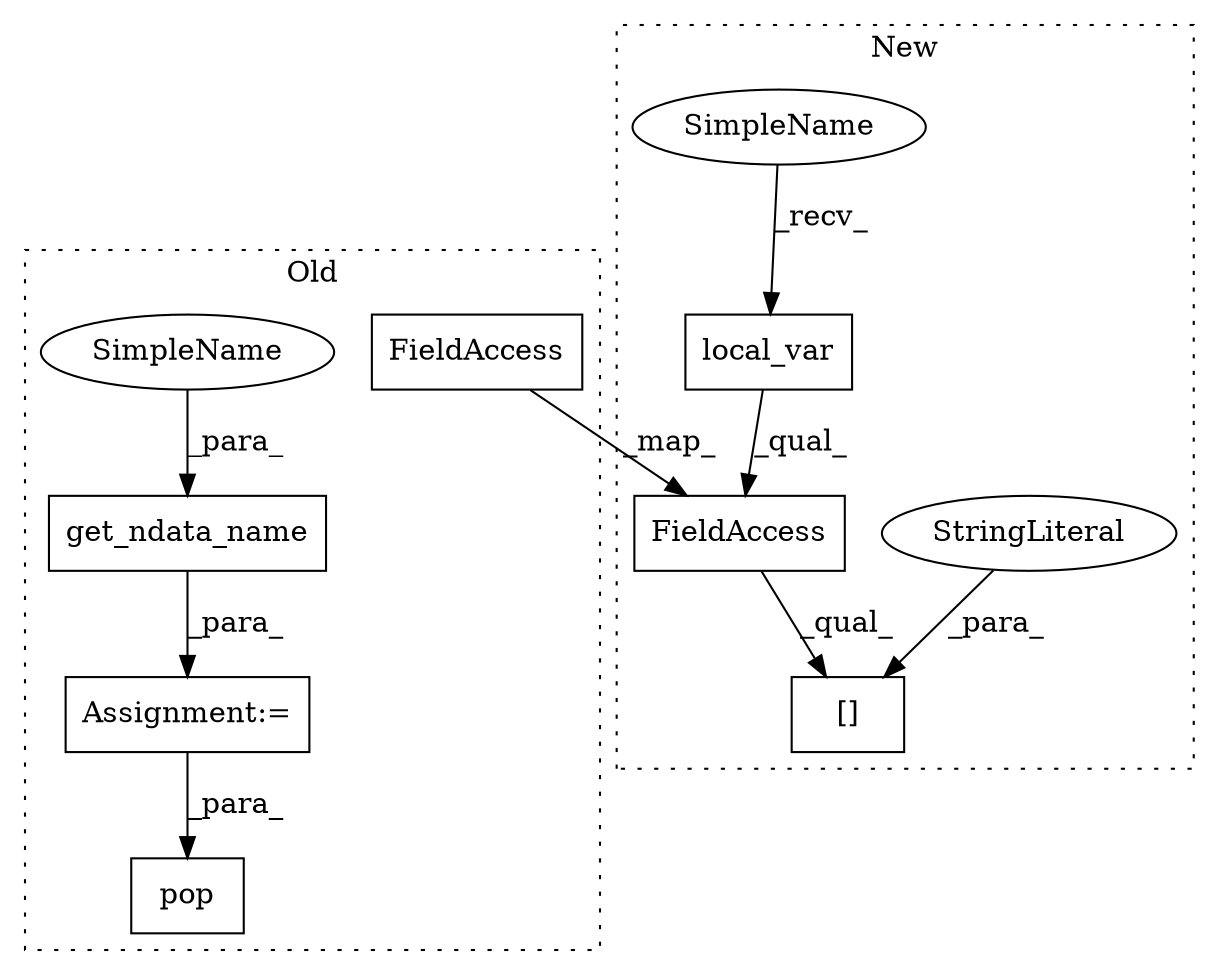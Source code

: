 digraph G {
subgraph cluster0 {
1 [label="pop" a="32" s="1737,1751" l="4,1" shape="box"];
3 [label="get_ndata_name" a="32" s="1414,1438" l="15,1" shape="box"];
4 [label="Assignment:=" a="7" s="1407" l="1" shape="box"];
5 [label="FieldAccess" a="22" s="1770" l="7" shape="box"];
9 [label="SimpleName" a="42" s="1429" l="1" shape="ellipse"];
label = "Old";
style="dotted";
}
subgraph cluster1 {
2 [label="local_var" a="32" s="889" l="11" shape="box"];
6 [label="FieldAccess" a="22" s="1201" l="7" shape="box"];
7 [label="[]" a="2" s="1201,1217" l="8,1" shape="box"];
8 [label="StringLiteral" a="45" s="1209" l="8" shape="ellipse"];
10 [label="SimpleName" a="42" s="887" l="1" shape="ellipse"];
label = "New";
style="dotted";
}
2 -> 6 [label="_qual_"];
3 -> 4 [label="_para_"];
4 -> 1 [label="_para_"];
5 -> 6 [label="_map_"];
6 -> 7 [label="_qual_"];
8 -> 7 [label="_para_"];
9 -> 3 [label="_para_"];
10 -> 2 [label="_recv_"];
}